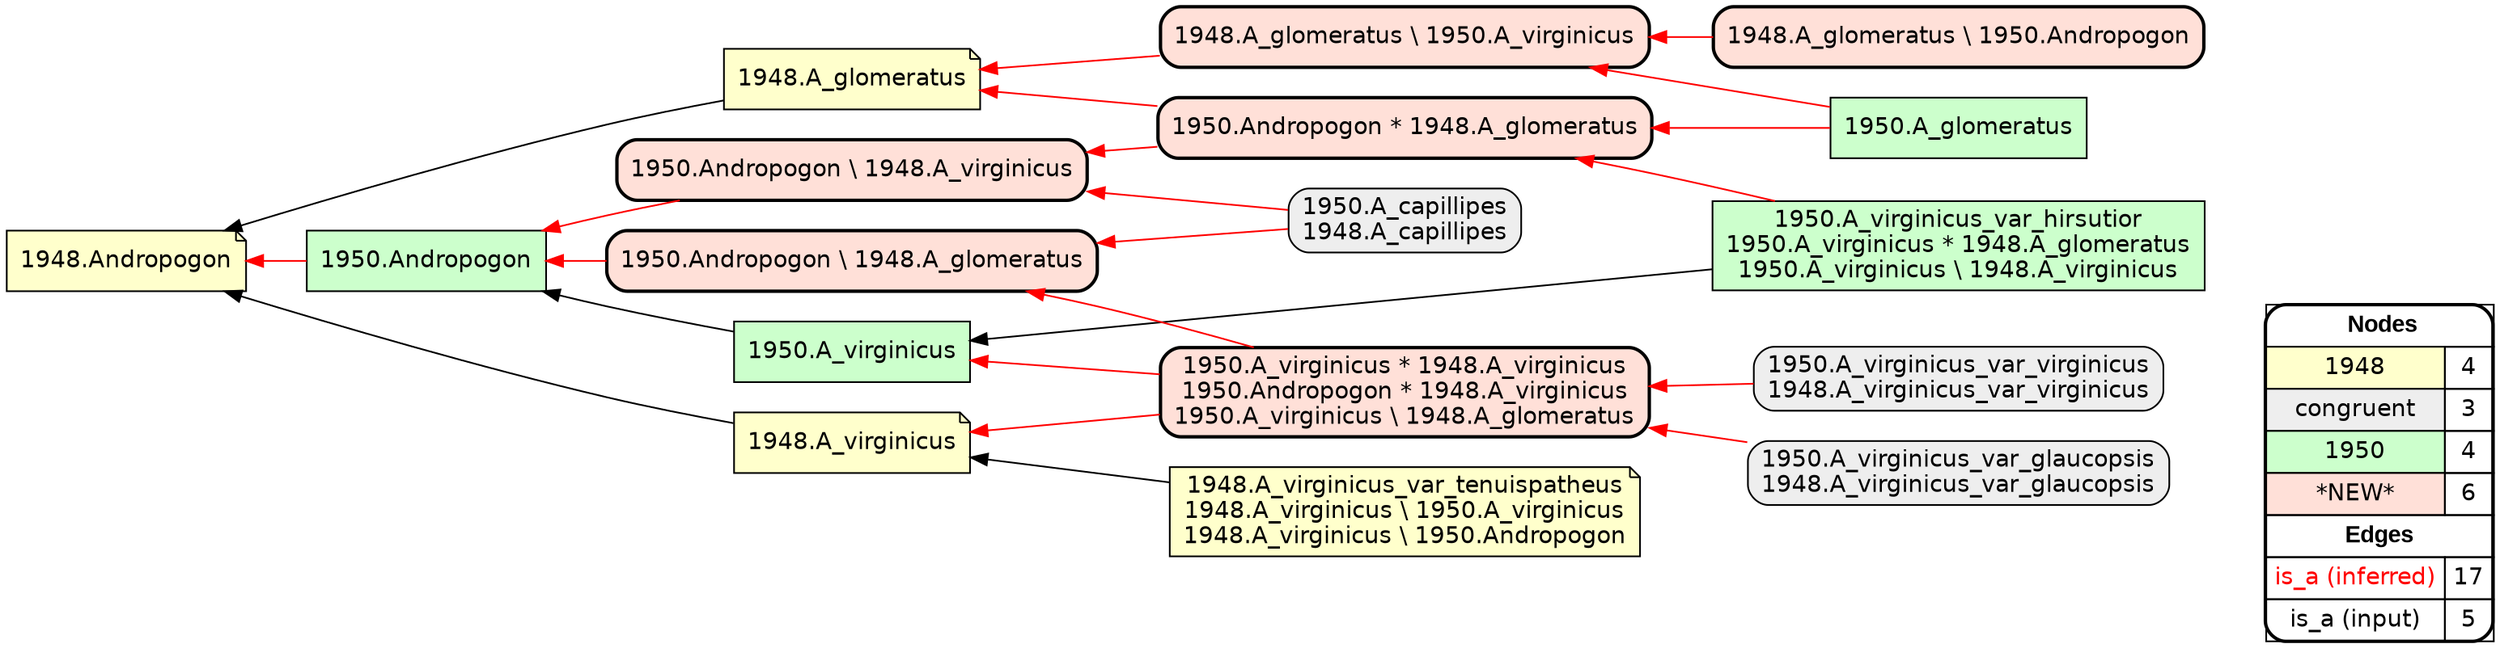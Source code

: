 digraph{
rankdir=RL
node[shape=note style=filled fillcolor="#FFFFCC" fontname="helvetica"] 
"1948.Andropogon"
"1948.A_virginicus"
"1948.A_glomeratus"
"1948.A_virginicus_var_tenuispatheus\n1948.A_virginicus \\ 1950.A_virginicus\n1948.A_virginicus \\ 1950.Andropogon"
node[shape=box style="filled,rounded" fillcolor="#EEEEEE" fontname="helvetica"] 
"1950.A_virginicus_var_glaucopsis\n1948.A_virginicus_var_glaucopsis"
"1950.A_capillipes\n1948.A_capillipes"
"1950.A_virginicus_var_virginicus\n1948.A_virginicus_var_virginicus"
node[shape=box style=filled fillcolor="#CCFFCC" fontname="helvetica"] 
"1950.A_virginicus_var_hirsutior\n1950.A_virginicus * 1948.A_glomeratus\n1950.A_virginicus \\ 1948.A_virginicus"
"1950.A_virginicus"
"1950.Andropogon"
"1950.A_glomeratus"
node[shape=box style="filled,rounded,bold" fillcolor="#FFE0D8" fontname="helvetica"] 
"1950.A_virginicus * 1948.A_virginicus\n1950.Andropogon * 1948.A_virginicus\n1950.A_virginicus \\ 1948.A_glomeratus"
"1948.A_glomeratus \\ 1950.A_virginicus"
"1950.Andropogon * 1948.A_glomeratus"
"1950.Andropogon \\ 1948.A_glomeratus"
"1950.Andropogon \\ 1948.A_virginicus"
"1948.A_glomeratus \\ 1950.Andropogon"
edge[arrowhead=normal style=dotted color="#000000" constraint=true penwidth=1]
edge[arrowhead=normal style=solid color="#FF0000" constraint=true penwidth=1]
"1950.A_glomeratus" -> "1948.A_glomeratus \\ 1950.A_virginicus"
"1950.A_virginicus_var_glaucopsis\n1948.A_virginicus_var_glaucopsis" -> "1950.A_virginicus * 1948.A_virginicus\n1950.Andropogon * 1948.A_virginicus\n1950.A_virginicus \\ 1948.A_glomeratus"
"1950.A_virginicus * 1948.A_virginicus\n1950.Andropogon * 1948.A_virginicus\n1950.A_virginicus \\ 1948.A_glomeratus" -> "1950.Andropogon \\ 1948.A_glomeratus"
"1950.Andropogon * 1948.A_glomeratus" -> "1950.Andropogon \\ 1948.A_virginicus"
"1950.A_capillipes\n1948.A_capillipes" -> "1950.Andropogon \\ 1948.A_virginicus"
"1950.A_glomeratus" -> "1950.Andropogon * 1948.A_glomeratus"
"1950.Andropogon * 1948.A_glomeratus" -> "1948.A_glomeratus"
"1950.Andropogon" -> "1948.Andropogon"
"1950.A_virginicus * 1948.A_virginicus\n1950.Andropogon * 1948.A_virginicus\n1950.A_virginicus \\ 1948.A_glomeratus" -> "1950.A_virginicus"
"1948.A_glomeratus \\ 1950.A_virginicus" -> "1948.A_glomeratus"
"1950.Andropogon \\ 1948.A_virginicus" -> "1950.Andropogon"
"1950.A_virginicus_var_hirsutior\n1950.A_virginicus * 1948.A_glomeratus\n1950.A_virginicus \\ 1948.A_virginicus" -> "1950.Andropogon * 1948.A_glomeratus"
"1950.A_capillipes\n1948.A_capillipes" -> "1950.Andropogon \\ 1948.A_glomeratus"
"1948.A_glomeratus \\ 1950.Andropogon" -> "1948.A_glomeratus \\ 1950.A_virginicus"
"1950.A_virginicus * 1948.A_virginicus\n1950.Andropogon * 1948.A_virginicus\n1950.A_virginicus \\ 1948.A_glomeratus" -> "1948.A_virginicus"
"1950.Andropogon \\ 1948.A_glomeratus" -> "1950.Andropogon"
"1950.A_virginicus_var_virginicus\n1948.A_virginicus_var_virginicus" -> "1950.A_virginicus * 1948.A_virginicus\n1950.Andropogon * 1948.A_virginicus\n1950.A_virginicus \\ 1948.A_glomeratus"
edge[arrowhead=normal style=solid color="#000000" constraint=true penwidth=1]
"1948.A_virginicus_var_tenuispatheus\n1948.A_virginicus \\ 1950.A_virginicus\n1948.A_virginicus \\ 1950.Andropogon" -> "1948.A_virginicus"
"1948.A_virginicus" -> "1948.Andropogon"
"1950.A_virginicus_var_hirsutior\n1950.A_virginicus * 1948.A_glomeratus\n1950.A_virginicus \\ 1948.A_virginicus" -> "1950.A_virginicus"
"1950.A_virginicus" -> "1950.Andropogon"
"1948.A_glomeratus" -> "1948.Andropogon"
node[shape=box] 
{rank=source Legend [fillcolor= white margin=0 label=< 
 <TABLE BORDER="0" CELLBORDER="1" CELLSPACING="0" CELLPADDING="4"> 
<TR> <TD COLSPAN="2"><font face="Arial Black"> Nodes</font></TD> </TR> 
<TR> 
 <TD bgcolor="#FFFFCC" fontname="helvetica">1948</TD> 
 <TD>4</TD> 
 </TR> 
<TR> 
 <TD bgcolor="#EEEEEE" fontname="helvetica">congruent</TD> 
 <TD>3</TD> 
 </TR> 
<TR> 
 <TD bgcolor="#CCFFCC" fontname="helvetica">1950</TD> 
 <TD>4</TD> 
 </TR> 
<TR> 
 <TD bgcolor="#FFE0D8" fontname="helvetica">*NEW*</TD> 
 <TD>6</TD> 
 </TR> 
<TR> <TD COLSPAN="2"><font face = "Arial Black"> Edges </font></TD> </TR> 
<TR> 
 <TD><font color ="#FF0000">is_a (inferred)</font></TD><TD>17</TD>
</TR>
<TR> 
 <TD><font color ="#000000">is_a (input)</font></TD><TD>5</TD>
</TR>
</TABLE> 
 >] } 
}